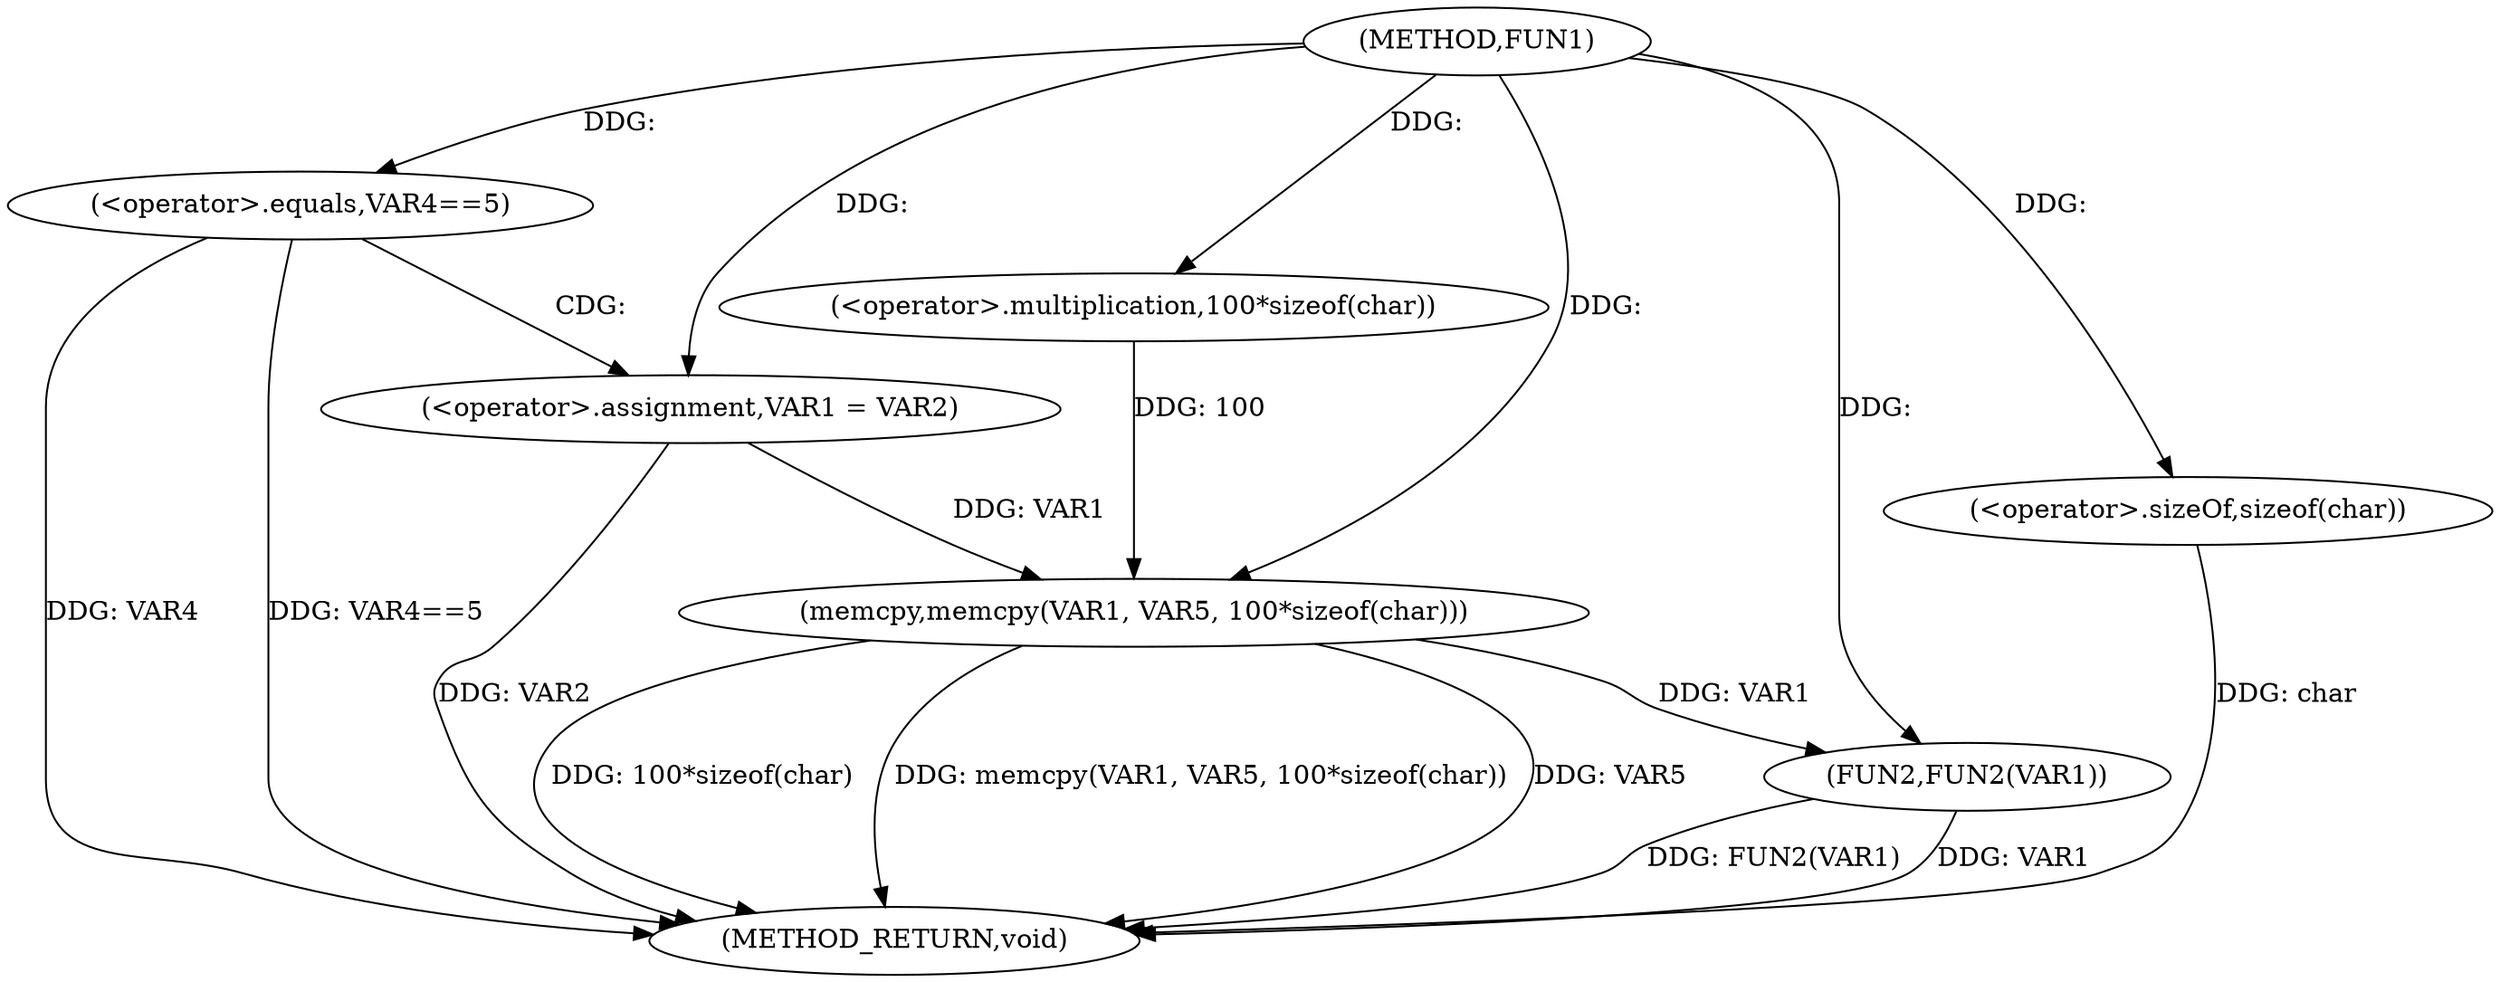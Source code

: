 digraph FUN1 {  
"1000100" [label = "(METHOD,FUN1)" ]
"1000124" [label = "(METHOD_RETURN,void)" ]
"1000106" [label = "(<operator>.equals,VAR4==5)" ]
"1000110" [label = "(<operator>.assignment,VAR1 = VAR2)" ]
"1000115" [label = "(memcpy,memcpy(VAR1, VAR5, 100*sizeof(char)))" ]
"1000118" [label = "(<operator>.multiplication,100*sizeof(char))" ]
"1000120" [label = "(<operator>.sizeOf,sizeof(char))" ]
"1000122" [label = "(FUN2,FUN2(VAR1))" ]
  "1000115" -> "1000124"  [ label = "DDG: VAR5"] 
  "1000106" -> "1000124"  [ label = "DDG: VAR4"] 
  "1000122" -> "1000124"  [ label = "DDG: VAR1"] 
  "1000115" -> "1000124"  [ label = "DDG: 100*sizeof(char)"] 
  "1000110" -> "1000124"  [ label = "DDG: VAR2"] 
  "1000122" -> "1000124"  [ label = "DDG: FUN2(VAR1)"] 
  "1000106" -> "1000124"  [ label = "DDG: VAR4==5"] 
  "1000115" -> "1000124"  [ label = "DDG: memcpy(VAR1, VAR5, 100*sizeof(char))"] 
  "1000120" -> "1000124"  [ label = "DDG: char"] 
  "1000100" -> "1000106"  [ label = "DDG: "] 
  "1000100" -> "1000110"  [ label = "DDG: "] 
  "1000110" -> "1000115"  [ label = "DDG: VAR1"] 
  "1000100" -> "1000115"  [ label = "DDG: "] 
  "1000118" -> "1000115"  [ label = "DDG: 100"] 
  "1000100" -> "1000118"  [ label = "DDG: "] 
  "1000100" -> "1000120"  [ label = "DDG: "] 
  "1000115" -> "1000122"  [ label = "DDG: VAR1"] 
  "1000100" -> "1000122"  [ label = "DDG: "] 
  "1000106" -> "1000110"  [ label = "CDG: "] 
}

